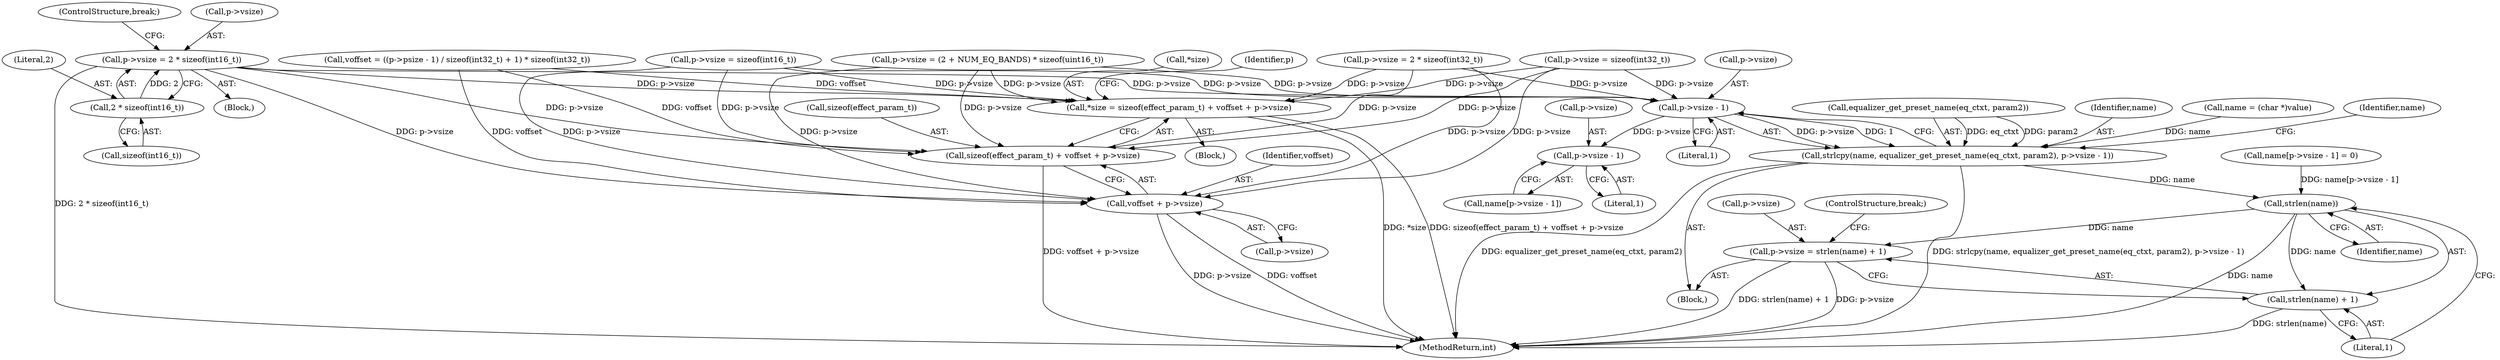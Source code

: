 digraph "0_Android_d72ea85c78a1a68bf99fd5804ad9784b4102fe57@API" {
"1000204" [label="(Call,p->vsize = 2 * sizeof(int16_t))"];
"1000208" [label="(Call,2 * sizeof(int16_t))"];
"1000297" [label="(Call,*size = sizeof(effect_param_t) + voffset + p->vsize)"];
"1000300" [label="(Call,sizeof(effect_param_t) + voffset + p->vsize)"];
"1000303" [label="(Call,voffset + p->vsize)"];
"1000525" [label="(Call,p->vsize - 1)"];
"1000520" [label="(Call,strlcpy(name, equalizer_get_preset_name(eq_ctxt, param2), p->vsize - 1))"];
"1000544" [label="(Call,strlen(name))"];
"1000539" [label="(Call,p->vsize = strlen(name) + 1)"];
"1000543" [label="(Call,strlen(name) + 1)"];
"1000533" [label="(Call,p->vsize - 1)"];
"1000547" [label="(ControlStructure,break;)"];
"1000112" [label="(Call,voffset = ((p->psize - 1) / sizeof(int32_t) + 1) * sizeof(int32_t))"];
"1000534" [label="(Call,p->vsize)"];
"1000301" [label="(Call,sizeof(effect_param_t))"];
"1000530" [label="(Call,name[p->vsize - 1] = 0)"];
"1000252" [label="(Call,p->vsize = sizeof(int32_t))"];
"1000303" [label="(Call,voffset + p->vsize)"];
"1000212" [label="(ControlStructure,break;)"];
"1000526" [label="(Call,p->vsize)"];
"1000544" [label="(Call,strlen(name))"];
"1000532" [label="(Identifier,name)"];
"1000540" [label="(Call,p->vsize)"];
"1000205" [label="(Call,p->vsize)"];
"1000318" [label="(Block,)"];
"1000298" [label="(Call,*size)"];
"1000181" [label="(Call,p->vsize = sizeof(int16_t))"];
"1000537" [label="(Literal,1)"];
"1000208" [label="(Call,2 * sizeof(int16_t))"];
"1000229" [label="(Call,p->vsize = 2 * sizeof(int32_t))"];
"1000520" [label="(Call,strlcpy(name, equalizer_get_preset_name(eq_ctxt, param2), p->vsize - 1))"];
"1000300" [label="(Call,sizeof(effect_param_t) + voffset + p->vsize)"];
"1000162" [label="(Block,)"];
"1000522" [label="(Call,equalizer_get_preset_name(eq_ctxt, param2))"];
"1000529" [label="(Literal,1)"];
"1000204" [label="(Call,p->vsize = 2 * sizeof(int16_t))"];
"1000539" [label="(Call,p->vsize = strlen(name) + 1)"];
"1000210" [label="(Call,sizeof(int16_t))"];
"1000311" [label="(Identifier,p)"];
"1000104" [label="(Block,)"];
"1000545" [label="(Identifier,name)"];
"1000606" [label="(MethodReturn,int)"];
"1000533" [label="(Call,p->vsize - 1)"];
"1000305" [label="(Call,p->vsize)"];
"1000525" [label="(Call,p->vsize - 1)"];
"1000279" [label="(Call,p->vsize = (2 + NUM_EQ_BANDS) * sizeof(uint16_t))"];
"1000297" [label="(Call,*size = sizeof(effect_param_t) + voffset + p->vsize)"];
"1000521" [label="(Identifier,name)"];
"1000543" [label="(Call,strlen(name) + 1)"];
"1000304" [label="(Identifier,voffset)"];
"1000515" [label="(Call,name = (char *)value)"];
"1000546" [label="(Literal,1)"];
"1000209" [label="(Literal,2)"];
"1000531" [label="(Call,name[p->vsize - 1])"];
"1000204" -> "1000162"  [label="AST: "];
"1000204" -> "1000208"  [label="CFG: "];
"1000205" -> "1000204"  [label="AST: "];
"1000208" -> "1000204"  [label="AST: "];
"1000212" -> "1000204"  [label="CFG: "];
"1000204" -> "1000606"  [label="DDG: 2 * sizeof(int16_t)"];
"1000208" -> "1000204"  [label="DDG: 2"];
"1000204" -> "1000297"  [label="DDG: p->vsize"];
"1000204" -> "1000300"  [label="DDG: p->vsize"];
"1000204" -> "1000303"  [label="DDG: p->vsize"];
"1000204" -> "1000525"  [label="DDG: p->vsize"];
"1000208" -> "1000210"  [label="CFG: "];
"1000209" -> "1000208"  [label="AST: "];
"1000210" -> "1000208"  [label="AST: "];
"1000297" -> "1000104"  [label="AST: "];
"1000297" -> "1000300"  [label="CFG: "];
"1000298" -> "1000297"  [label="AST: "];
"1000300" -> "1000297"  [label="AST: "];
"1000311" -> "1000297"  [label="CFG: "];
"1000297" -> "1000606"  [label="DDG: *size"];
"1000297" -> "1000606"  [label="DDG: sizeof(effect_param_t) + voffset + p->vsize"];
"1000112" -> "1000297"  [label="DDG: voffset"];
"1000181" -> "1000297"  [label="DDG: p->vsize"];
"1000229" -> "1000297"  [label="DDG: p->vsize"];
"1000252" -> "1000297"  [label="DDG: p->vsize"];
"1000279" -> "1000297"  [label="DDG: p->vsize"];
"1000300" -> "1000303"  [label="CFG: "];
"1000301" -> "1000300"  [label="AST: "];
"1000303" -> "1000300"  [label="AST: "];
"1000300" -> "1000606"  [label="DDG: voffset + p->vsize"];
"1000112" -> "1000300"  [label="DDG: voffset"];
"1000181" -> "1000300"  [label="DDG: p->vsize"];
"1000229" -> "1000300"  [label="DDG: p->vsize"];
"1000252" -> "1000300"  [label="DDG: p->vsize"];
"1000279" -> "1000300"  [label="DDG: p->vsize"];
"1000303" -> "1000305"  [label="CFG: "];
"1000304" -> "1000303"  [label="AST: "];
"1000305" -> "1000303"  [label="AST: "];
"1000303" -> "1000606"  [label="DDG: voffset"];
"1000303" -> "1000606"  [label="DDG: p->vsize"];
"1000112" -> "1000303"  [label="DDG: voffset"];
"1000181" -> "1000303"  [label="DDG: p->vsize"];
"1000229" -> "1000303"  [label="DDG: p->vsize"];
"1000252" -> "1000303"  [label="DDG: p->vsize"];
"1000279" -> "1000303"  [label="DDG: p->vsize"];
"1000525" -> "1000520"  [label="AST: "];
"1000525" -> "1000529"  [label="CFG: "];
"1000526" -> "1000525"  [label="AST: "];
"1000529" -> "1000525"  [label="AST: "];
"1000520" -> "1000525"  [label="CFG: "];
"1000525" -> "1000520"  [label="DDG: p->vsize"];
"1000525" -> "1000520"  [label="DDG: 1"];
"1000181" -> "1000525"  [label="DDG: p->vsize"];
"1000229" -> "1000525"  [label="DDG: p->vsize"];
"1000252" -> "1000525"  [label="DDG: p->vsize"];
"1000279" -> "1000525"  [label="DDG: p->vsize"];
"1000525" -> "1000533"  [label="DDG: p->vsize"];
"1000520" -> "1000318"  [label="AST: "];
"1000521" -> "1000520"  [label="AST: "];
"1000522" -> "1000520"  [label="AST: "];
"1000532" -> "1000520"  [label="CFG: "];
"1000520" -> "1000606"  [label="DDG: strlcpy(name, equalizer_get_preset_name(eq_ctxt, param2), p->vsize - 1)"];
"1000520" -> "1000606"  [label="DDG: equalizer_get_preset_name(eq_ctxt, param2)"];
"1000515" -> "1000520"  [label="DDG: name"];
"1000522" -> "1000520"  [label="DDG: eq_ctxt"];
"1000522" -> "1000520"  [label="DDG: param2"];
"1000520" -> "1000544"  [label="DDG: name"];
"1000544" -> "1000543"  [label="AST: "];
"1000544" -> "1000545"  [label="CFG: "];
"1000545" -> "1000544"  [label="AST: "];
"1000546" -> "1000544"  [label="CFG: "];
"1000544" -> "1000606"  [label="DDG: name"];
"1000544" -> "1000539"  [label="DDG: name"];
"1000544" -> "1000543"  [label="DDG: name"];
"1000530" -> "1000544"  [label="DDG: name[p->vsize - 1]"];
"1000539" -> "1000318"  [label="AST: "];
"1000539" -> "1000543"  [label="CFG: "];
"1000540" -> "1000539"  [label="AST: "];
"1000543" -> "1000539"  [label="AST: "];
"1000547" -> "1000539"  [label="CFG: "];
"1000539" -> "1000606"  [label="DDG: p->vsize"];
"1000539" -> "1000606"  [label="DDG: strlen(name) + 1"];
"1000543" -> "1000546"  [label="CFG: "];
"1000546" -> "1000543"  [label="AST: "];
"1000543" -> "1000606"  [label="DDG: strlen(name)"];
"1000533" -> "1000531"  [label="AST: "];
"1000533" -> "1000537"  [label="CFG: "];
"1000534" -> "1000533"  [label="AST: "];
"1000537" -> "1000533"  [label="AST: "];
"1000531" -> "1000533"  [label="CFG: "];
}
